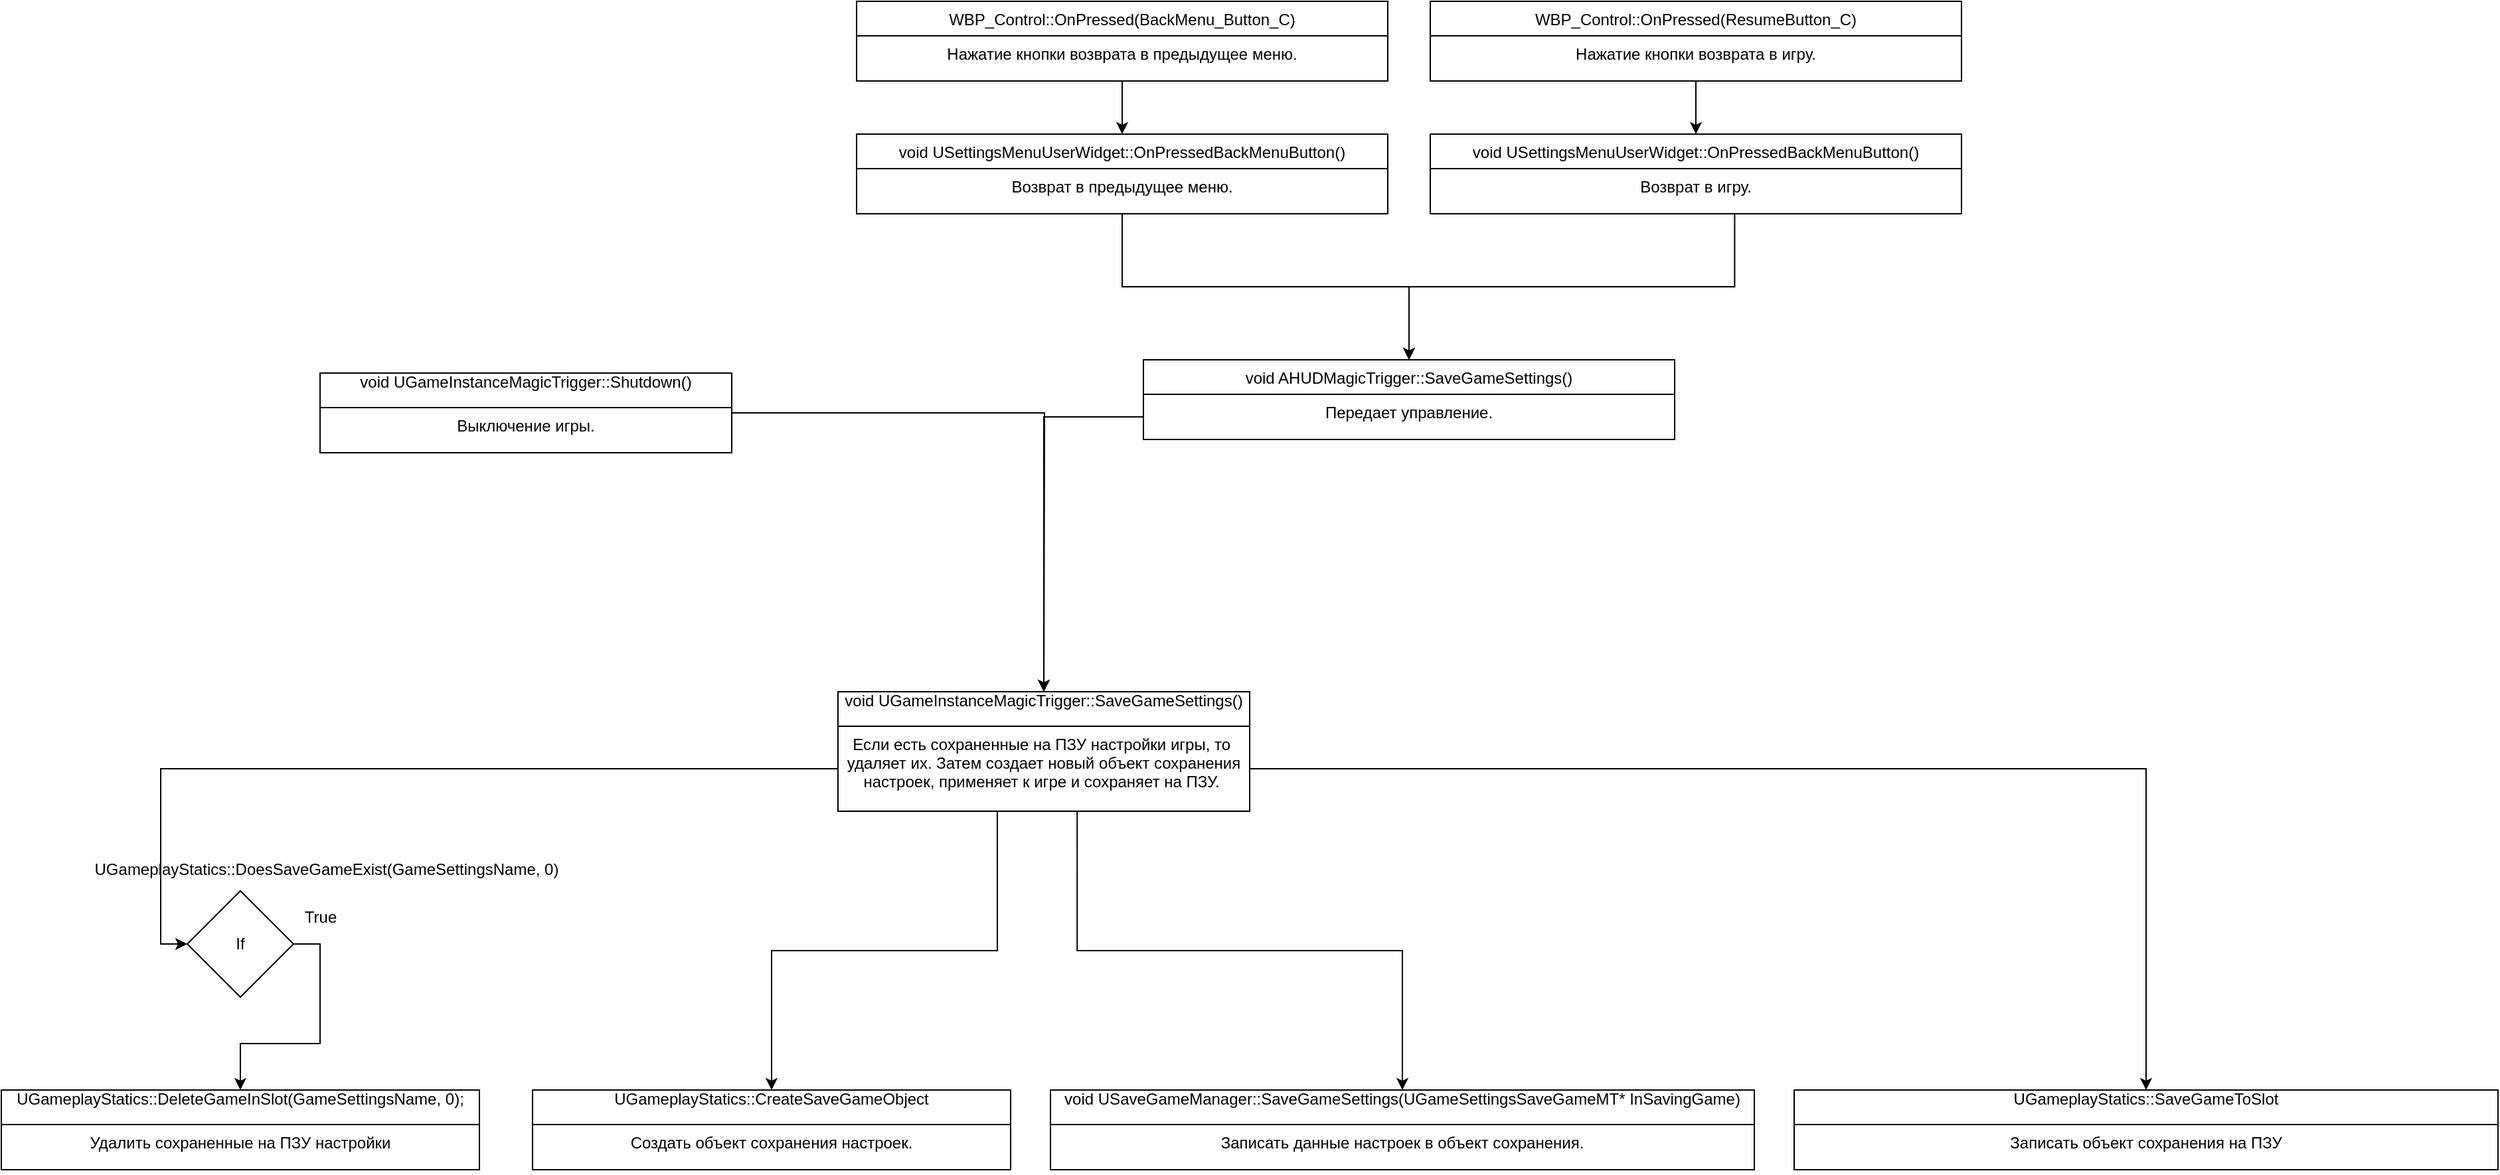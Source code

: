 <mxfile version="14.9.6" type="device"><diagram id="C5RBs43oDa-KdzZeNtuy" name="Page-1"><mxGraphModel dx="1278" dy="996" grid="1" gridSize="10" guides="1" tooltips="1" connect="1" arrows="1" fold="1" page="1" pageScale="1" pageWidth="2336" pageHeight="1654" math="0" shadow="0"><root><mxCell id="WIyWlLk6GJQsqaUBKTNV-0"/><mxCell id="WIyWlLk6GJQsqaUBKTNV-1" parent="WIyWlLk6GJQsqaUBKTNV-0"/><mxCell id="kEYPDKSuyRXLrv-L3ns8-58" value="" style="edgeStyle=orthogonalEdgeStyle;rounded=0;orthogonalLoop=1;jettySize=auto;html=1;" parent="WIyWlLk6GJQsqaUBKTNV-1" source="kEYPDKSuyRXLrv-L3ns8-54" edge="1"><mxGeometry relative="1" as="geometry"><mxPoint x="845" y="1090" as="targetPoint"/></mxGeometry></mxCell><mxCell id="kEYPDKSuyRXLrv-L3ns8-54" value="void UGameInstanceMagicTrigger::Shutdown()&#10;" style="swimlane;fontStyle=0;childLayout=stackLayout;horizontal=1;startSize=26;fillColor=none;horizontalStack=0;resizeParent=1;resizeParentMax=0;resizeLast=0;collapsible=0;marginBottom=0;html=0;autosize=0;" parent="WIyWlLk6GJQsqaUBKTNV-1" vertex="1"><mxGeometry x="300" y="850" width="310" height="60" as="geometry"><mxRectangle x="90" y="150" width="420" height="26" as="alternateBounds"/></mxGeometry></mxCell><mxCell id="kEYPDKSuyRXLrv-L3ns8-55" value="Выключение игры." style="text;strokeColor=none;fillColor=none;align=center;verticalAlign=top;spacingLeft=4;spacingRight=4;overflow=hidden;rotatable=0;points=[[0,0.5],[1,0.5]];portConstraint=eastwest;collapsible=0;" parent="kEYPDKSuyRXLrv-L3ns8-54" vertex="1"><mxGeometry y="26" width="310" height="34" as="geometry"/></mxCell><mxCell id="RlrYbU_aT0wc1VirVOd8-9" style="edgeStyle=orthogonalEdgeStyle;rounded=0;orthogonalLoop=1;jettySize=auto;html=1;exitX=1;exitY=0.5;exitDx=0;exitDy=0;entryX=0.5;entryY=0;entryDx=0;entryDy=0;" parent="WIyWlLk6GJQsqaUBKTNV-1" source="RlrYbU_aT0wc1VirVOd8-0" target="RlrYbU_aT0wc1VirVOd8-7" edge="1"><mxGeometry relative="1" as="geometry"/></mxCell><mxCell id="RlrYbU_aT0wc1VirVOd8-0" value="If" style="rhombus;whiteSpace=wrap;html=1;" parent="WIyWlLk6GJQsqaUBKTNV-1" vertex="1"><mxGeometry x="200" y="1240" width="80" height="80" as="geometry"/></mxCell><mxCell id="RlrYbU_aT0wc1VirVOd8-1" value="UGameplayStatics::DoesSaveGameExist(GameSettingsName, 0)&#10;" style="text;align=center;verticalAlign=middle;resizable=0;points=[];autosize=1;strokeColor=none;" parent="WIyWlLk6GJQsqaUBKTNV-1" vertex="1"><mxGeometry x="125" y="1220" width="360" height="20" as="geometry"/></mxCell><mxCell id="RlrYbU_aT0wc1VirVOd8-2" value="True" style="text;html=1;align=center;verticalAlign=middle;resizable=0;points=[];autosize=1;strokeColor=none;" parent="WIyWlLk6GJQsqaUBKTNV-1" vertex="1"><mxGeometry x="280" y="1250" width="40" height="20" as="geometry"/></mxCell><mxCell id="RlrYbU_aT0wc1VirVOd8-4" value="void UGameInstanceMagicTrigger::SaveGameSettings()&#10;" style="swimlane;fontStyle=0;childLayout=stackLayout;horizontal=1;startSize=26;fillColor=none;horizontalStack=0;resizeParent=1;resizeParentMax=0;resizeLast=0;collapsible=0;marginBottom=0;html=0;autosize=0;" parent="WIyWlLk6GJQsqaUBKTNV-1" vertex="1"><mxGeometry x="690" y="1090" width="310" height="90" as="geometry"><mxRectangle x="90" y="150" width="420" height="26" as="alternateBounds"/></mxGeometry></mxCell><mxCell id="RlrYbU_aT0wc1VirVOd8-5" value="Если есть сохраненные на ПЗУ настройки игры, то &#10;удаляет их. Затем создает новый объект сохранения&#10;настроек, применяет к игре и сохраняет на ПЗУ. " style="text;strokeColor=none;fillColor=none;align=center;verticalAlign=top;spacingLeft=4;spacingRight=4;overflow=hidden;rotatable=0;points=[[0,0.5],[1,0.5]];portConstraint=eastwest;collapsible=0;" parent="RlrYbU_aT0wc1VirVOd8-4" vertex="1"><mxGeometry y="26" width="310" height="64" as="geometry"/></mxCell><mxCell id="RlrYbU_aT0wc1VirVOd8-6" style="edgeStyle=orthogonalEdgeStyle;rounded=0;orthogonalLoop=1;jettySize=auto;html=1;exitX=0;exitY=0.5;exitDx=0;exitDy=0;entryX=0;entryY=0.5;entryDx=0;entryDy=0;" parent="WIyWlLk6GJQsqaUBKTNV-1" source="RlrYbU_aT0wc1VirVOd8-5" target="RlrYbU_aT0wc1VirVOd8-0" edge="1"><mxGeometry relative="1" as="geometry"/></mxCell><mxCell id="RlrYbU_aT0wc1VirVOd8-7" value="UGameplayStatics::DeleteGameInSlot(GameSettingsName, 0);&#10;" style="swimlane;fontStyle=0;childLayout=stackLayout;horizontal=1;startSize=26;fillColor=none;horizontalStack=0;resizeParent=1;resizeParentMax=0;resizeLast=0;collapsible=0;marginBottom=0;html=0;autosize=0;" parent="WIyWlLk6GJQsqaUBKTNV-1" vertex="1"><mxGeometry x="60" y="1390" width="360" height="60" as="geometry"><mxRectangle x="90" y="150" width="420" height="26" as="alternateBounds"/></mxGeometry></mxCell><mxCell id="RlrYbU_aT0wc1VirVOd8-8" value="Удалить сохраненные на ПЗУ настройки" style="text;strokeColor=none;fillColor=none;align=center;verticalAlign=top;spacingLeft=4;spacingRight=4;overflow=hidden;rotatable=0;points=[[0,0.5],[1,0.5]];portConstraint=eastwest;collapsible=0;" parent="RlrYbU_aT0wc1VirVOd8-7" vertex="1"><mxGeometry y="26" width="360" height="34" as="geometry"/></mxCell><mxCell id="RlrYbU_aT0wc1VirVOd8-10" value="UGameplayStatics::CreateSaveGameObject&#10;" style="swimlane;fontStyle=0;childLayout=stackLayout;horizontal=1;startSize=26;fillColor=none;horizontalStack=0;resizeParent=1;resizeParentMax=0;resizeLast=0;collapsible=0;marginBottom=0;html=0;autosize=0;" parent="WIyWlLk6GJQsqaUBKTNV-1" vertex="1"><mxGeometry x="460" y="1390" width="360" height="60" as="geometry"><mxRectangle x="90" y="150" width="420" height="26" as="alternateBounds"/></mxGeometry></mxCell><mxCell id="RlrYbU_aT0wc1VirVOd8-11" value="Создать объект сохранения настроек." style="text;strokeColor=none;fillColor=none;align=center;verticalAlign=top;spacingLeft=4;spacingRight=4;overflow=hidden;rotatable=0;points=[[0,0.5],[1,0.5]];portConstraint=eastwest;collapsible=0;" parent="RlrYbU_aT0wc1VirVOd8-10" vertex="1"><mxGeometry y="26" width="360" height="34" as="geometry"/></mxCell><mxCell id="RlrYbU_aT0wc1VirVOd8-12" style="edgeStyle=orthogonalEdgeStyle;rounded=0;orthogonalLoop=1;jettySize=auto;html=1;exitX=0.387;exitY=1;exitDx=0;exitDy=0;entryX=0.5;entryY=0;entryDx=0;entryDy=0;exitPerimeter=0;" parent="WIyWlLk6GJQsqaUBKTNV-1" source="RlrYbU_aT0wc1VirVOd8-5" target="RlrYbU_aT0wc1VirVOd8-10" edge="1"><mxGeometry relative="1" as="geometry"/></mxCell><mxCell id="RlrYbU_aT0wc1VirVOd8-13" value="void USaveGameManager::SaveGameSettings(UGameSettingsSaveGameMT* InSavingGame)&#10;" style="swimlane;fontStyle=0;childLayout=stackLayout;horizontal=1;startSize=26;fillColor=none;horizontalStack=0;resizeParent=1;resizeParentMax=0;resizeLast=0;collapsible=0;marginBottom=0;html=0;autosize=0;" parent="WIyWlLk6GJQsqaUBKTNV-1" vertex="1"><mxGeometry x="850" y="1390" width="530" height="60" as="geometry"><mxRectangle x="90" y="150" width="420" height="26" as="alternateBounds"/></mxGeometry></mxCell><mxCell id="RlrYbU_aT0wc1VirVOd8-14" value="Записать данные настроек в объект сохранения." style="text;strokeColor=none;fillColor=none;align=center;verticalAlign=top;spacingLeft=4;spacingRight=4;overflow=hidden;rotatable=0;points=[[0,0.5],[1,0.5]];portConstraint=eastwest;collapsible=0;" parent="RlrYbU_aT0wc1VirVOd8-13" vertex="1"><mxGeometry y="26" width="530" height="34" as="geometry"/></mxCell><mxCell id="RlrYbU_aT0wc1VirVOd8-16" style="edgeStyle=orthogonalEdgeStyle;rounded=0;orthogonalLoop=1;jettySize=auto;html=1;exitX=0.581;exitY=1;exitDx=0;exitDy=0;entryX=0.5;entryY=0;entryDx=0;entryDy=0;exitPerimeter=0;" parent="WIyWlLk6GJQsqaUBKTNV-1" source="RlrYbU_aT0wc1VirVOd8-5" target="RlrYbU_aT0wc1VirVOd8-13" edge="1"><mxGeometry relative="1" as="geometry"/></mxCell><mxCell id="RlrYbU_aT0wc1VirVOd8-17" value="UGameplayStatics::SaveGameToSlot&#10;" style="swimlane;fontStyle=0;childLayout=stackLayout;horizontal=1;startSize=26;fillColor=none;horizontalStack=0;resizeParent=1;resizeParentMax=0;resizeLast=0;collapsible=0;marginBottom=0;html=0;autosize=0;" parent="WIyWlLk6GJQsqaUBKTNV-1" vertex="1"><mxGeometry x="1410" y="1390" width="530" height="60" as="geometry"><mxRectangle x="90" y="150" width="420" height="26" as="alternateBounds"/></mxGeometry></mxCell><mxCell id="RlrYbU_aT0wc1VirVOd8-18" value="Записать объект сохранения на ПЗУ" style="text;strokeColor=none;fillColor=none;align=center;verticalAlign=top;spacingLeft=4;spacingRight=4;overflow=hidden;rotatable=0;points=[[0,0.5],[1,0.5]];portConstraint=eastwest;collapsible=0;" parent="RlrYbU_aT0wc1VirVOd8-17" vertex="1"><mxGeometry y="26" width="530" height="34" as="geometry"/></mxCell><mxCell id="RlrYbU_aT0wc1VirVOd8-19" style="edgeStyle=orthogonalEdgeStyle;rounded=0;orthogonalLoop=1;jettySize=auto;html=1;exitX=1;exitY=0.5;exitDx=0;exitDy=0;entryX=0.5;entryY=0;entryDx=0;entryDy=0;" parent="WIyWlLk6GJQsqaUBKTNV-1" source="RlrYbU_aT0wc1VirVOd8-5" target="RlrYbU_aT0wc1VirVOd8-17" edge="1"><mxGeometry relative="1" as="geometry"/></mxCell><mxCell id="GSYc8hxknIZjdU8n7vLs-7" value="" style="edgeStyle=orthogonalEdgeStyle;rounded=0;orthogonalLoop=1;jettySize=auto;html=1;" edge="1" parent="WIyWlLk6GJQsqaUBKTNV-1" source="GSYc8hxknIZjdU8n7vLs-0" target="GSYc8hxknIZjdU8n7vLs-5"><mxGeometry relative="1" as="geometry"/></mxCell><mxCell id="GSYc8hxknIZjdU8n7vLs-0" value="void USettingsMenuUserWidget::OnPressedBackMenuButton()" style="swimlane;fontStyle=0;childLayout=stackLayout;horizontal=1;startSize=26;fillColor=none;horizontalStack=0;resizeParent=1;resizeParentMax=0;resizeLast=0;collapsible=0;marginBottom=0;html=0;autosize=0;" vertex="1" parent="WIyWlLk6GJQsqaUBKTNV-1"><mxGeometry x="704" y="670" width="400" height="60" as="geometry"><mxRectangle x="90" y="150" width="420" height="26" as="alternateBounds"/></mxGeometry></mxCell><mxCell id="GSYc8hxknIZjdU8n7vLs-1" value="Возврат в предыдущее меню." style="text;strokeColor=none;fillColor=none;align=center;verticalAlign=top;spacingLeft=4;spacingRight=4;overflow=hidden;rotatable=0;points=[[0,0.5],[1,0.5]];portConstraint=eastwest;collapsible=0;" vertex="1" parent="GSYc8hxknIZjdU8n7vLs-0"><mxGeometry y="26" width="400" height="34" as="geometry"/></mxCell><mxCell id="GSYc8hxknIZjdU8n7vLs-4" value="" style="edgeStyle=orthogonalEdgeStyle;rounded=0;orthogonalLoop=1;jettySize=auto;html=1;" edge="1" parent="WIyWlLk6GJQsqaUBKTNV-1" source="GSYc8hxknIZjdU8n7vLs-2" target="GSYc8hxknIZjdU8n7vLs-0"><mxGeometry relative="1" as="geometry"/></mxCell><mxCell id="GSYc8hxknIZjdU8n7vLs-2" value="WBP_Control::OnPressed(BackMenu_Button_C)" style="swimlane;fontStyle=0;childLayout=stackLayout;horizontal=1;startSize=26;fillColor=none;horizontalStack=0;resizeParent=1;resizeParentMax=0;resizeLast=0;collapsible=0;marginBottom=0;html=0;autosize=0;" vertex="1" parent="WIyWlLk6GJQsqaUBKTNV-1"><mxGeometry x="704" y="570" width="400" height="60" as="geometry"><mxRectangle x="90" y="150" width="420" height="26" as="alternateBounds"/></mxGeometry></mxCell><mxCell id="GSYc8hxknIZjdU8n7vLs-3" value="Нажатие кнопки возврата в предыдущее меню." style="text;strokeColor=none;fillColor=none;align=center;verticalAlign=top;spacingLeft=4;spacingRight=4;overflow=hidden;rotatable=0;points=[[0,0.5],[1,0.5]];portConstraint=eastwest;collapsible=0;" vertex="1" parent="GSYc8hxknIZjdU8n7vLs-2"><mxGeometry y="26" width="400" height="34" as="geometry"/></mxCell><mxCell id="GSYc8hxknIZjdU8n7vLs-5" value="void AHUDMagicTrigger::SaveGameSettings()" style="swimlane;fontStyle=0;childLayout=stackLayout;horizontal=1;startSize=26;fillColor=none;horizontalStack=0;resizeParent=1;resizeParentMax=0;resizeLast=0;collapsible=0;marginBottom=0;html=0;autosize=0;" vertex="1" parent="WIyWlLk6GJQsqaUBKTNV-1"><mxGeometry x="920" y="840" width="400" height="60" as="geometry"><mxRectangle x="90" y="150" width="420" height="26" as="alternateBounds"/></mxGeometry></mxCell><mxCell id="GSYc8hxknIZjdU8n7vLs-6" value="Передает управление." style="text;strokeColor=none;fillColor=none;align=center;verticalAlign=top;spacingLeft=4;spacingRight=4;overflow=hidden;rotatable=0;points=[[0,0.5],[1,0.5]];portConstraint=eastwest;collapsible=0;" vertex="1" parent="GSYc8hxknIZjdU8n7vLs-5"><mxGeometry y="26" width="400" height="34" as="geometry"/></mxCell><mxCell id="GSYc8hxknIZjdU8n7vLs-8" style="edgeStyle=orthogonalEdgeStyle;rounded=0;orthogonalLoop=1;jettySize=auto;html=1;exitX=0;exitY=0.5;exitDx=0;exitDy=0;entryX=0.5;entryY=0;entryDx=0;entryDy=0;" edge="1" parent="WIyWlLk6GJQsqaUBKTNV-1" source="GSYc8hxknIZjdU8n7vLs-6" target="RlrYbU_aT0wc1VirVOd8-4"><mxGeometry relative="1" as="geometry"/></mxCell><mxCell id="GSYc8hxknIZjdU8n7vLs-9" value="void USettingsMenuUserWidget::OnPressedBackMenuButton()" style="swimlane;fontStyle=0;childLayout=stackLayout;horizontal=1;startSize=26;fillColor=none;horizontalStack=0;resizeParent=1;resizeParentMax=0;resizeLast=0;collapsible=0;marginBottom=0;html=0;autosize=0;" vertex="1" parent="WIyWlLk6GJQsqaUBKTNV-1"><mxGeometry x="1136" y="670" width="400" height="60" as="geometry"><mxRectangle x="90" y="150" width="420" height="26" as="alternateBounds"/></mxGeometry></mxCell><mxCell id="GSYc8hxknIZjdU8n7vLs-10" value="Возврат в игру." style="text;strokeColor=none;fillColor=none;align=center;verticalAlign=top;spacingLeft=4;spacingRight=4;overflow=hidden;rotatable=0;points=[[0,0.5],[1,0.5]];portConstraint=eastwest;collapsible=0;" vertex="1" parent="GSYc8hxknIZjdU8n7vLs-9"><mxGeometry y="26" width="400" height="34" as="geometry"/></mxCell><mxCell id="GSYc8hxknIZjdU8n7vLs-11" value="" style="edgeStyle=orthogonalEdgeStyle;rounded=0;orthogonalLoop=1;jettySize=auto;html=1;" edge="1" parent="WIyWlLk6GJQsqaUBKTNV-1" source="GSYc8hxknIZjdU8n7vLs-12" target="GSYc8hxknIZjdU8n7vLs-9"><mxGeometry relative="1" as="geometry"/></mxCell><mxCell id="GSYc8hxknIZjdU8n7vLs-12" value="WBP_Control::OnPressed(ResumeButton_C)" style="swimlane;fontStyle=0;childLayout=stackLayout;horizontal=1;startSize=26;fillColor=none;horizontalStack=0;resizeParent=1;resizeParentMax=0;resizeLast=0;collapsible=0;marginBottom=0;html=0;autosize=0;" vertex="1" parent="WIyWlLk6GJQsqaUBKTNV-1"><mxGeometry x="1136" y="570" width="400" height="60" as="geometry"><mxRectangle x="90" y="150" width="420" height="26" as="alternateBounds"/></mxGeometry></mxCell><mxCell id="GSYc8hxknIZjdU8n7vLs-13" value="Нажатие кнопки возврата в игру." style="text;strokeColor=none;fillColor=none;align=center;verticalAlign=top;spacingLeft=4;spacingRight=4;overflow=hidden;rotatable=0;points=[[0,0.5],[1,0.5]];portConstraint=eastwest;collapsible=0;" vertex="1" parent="GSYc8hxknIZjdU8n7vLs-12"><mxGeometry y="26" width="400" height="34" as="geometry"/></mxCell><mxCell id="GSYc8hxknIZjdU8n7vLs-14" style="edgeStyle=orthogonalEdgeStyle;rounded=0;orthogonalLoop=1;jettySize=auto;html=1;exitX=0.573;exitY=1;exitDx=0;exitDy=0;entryX=0.5;entryY=0;entryDx=0;entryDy=0;exitPerimeter=0;" edge="1" parent="WIyWlLk6GJQsqaUBKTNV-1" source="GSYc8hxknIZjdU8n7vLs-10" target="GSYc8hxknIZjdU8n7vLs-5"><mxGeometry relative="1" as="geometry"/></mxCell></root></mxGraphModel></diagram></mxfile>